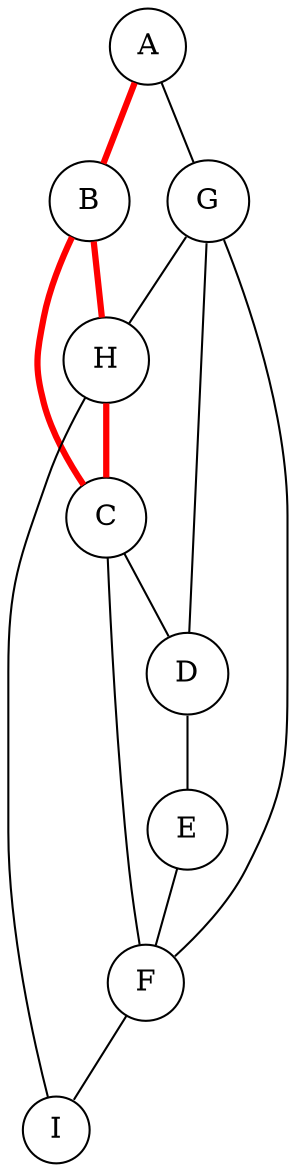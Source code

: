 graph g {
	node[width=0.25,rotate=90,shape=circle]
	A -- B [color=red,penwidth=3.0];
	A -- G;
	B -- H [color=red,penwidth=3.0];
	B -- C [color=red,penwidth=3.0];
	C -- D;
	C -- F;
	D -- E;
	E -- F;
	F -- I;
	G -- H;
	G -- D;
	G -- F;
	H -- C [color=red,penwidth=3.0];
	H -- I;
}
